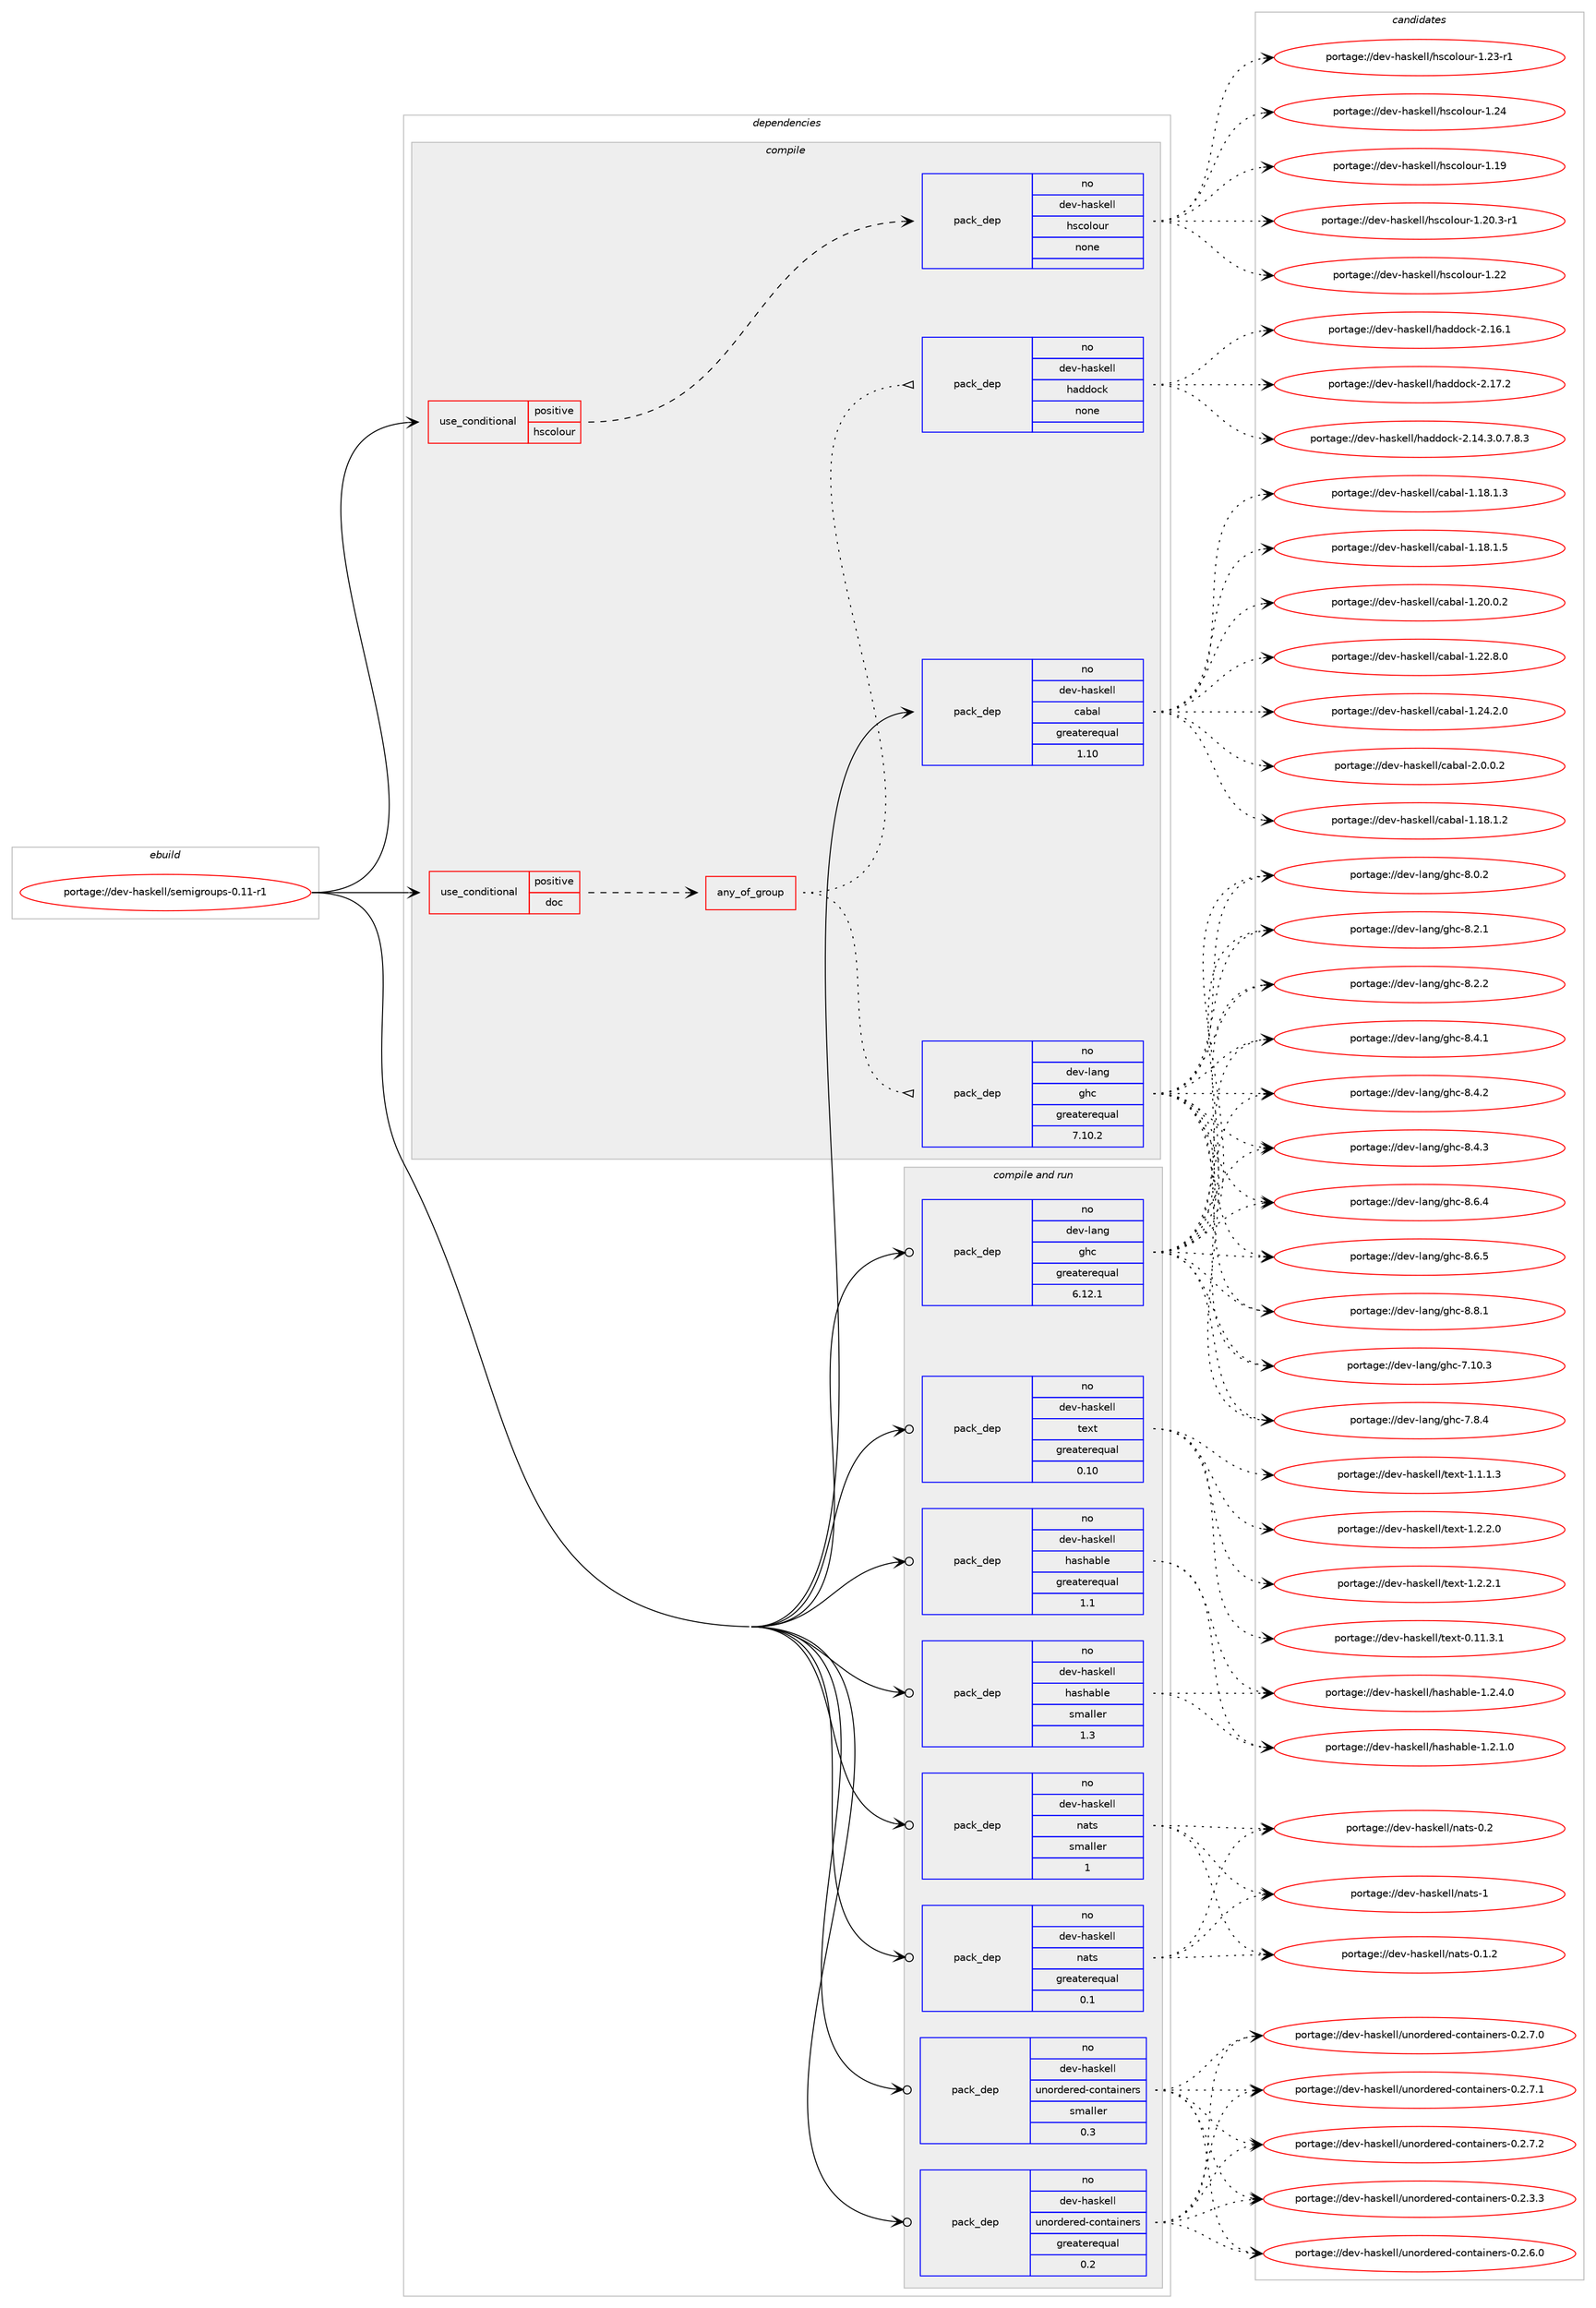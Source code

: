 digraph prolog {

# *************
# Graph options
# *************

newrank=true;
concentrate=true;
compound=true;
graph [rankdir=LR,fontname=Helvetica,fontsize=10,ranksep=1.5];#, ranksep=2.5, nodesep=0.2];
edge  [arrowhead=vee];
node  [fontname=Helvetica,fontsize=10];

# **********
# The ebuild
# **********

subgraph cluster_leftcol {
color=gray;
rank=same;
label=<<i>ebuild</i>>;
id [label="portage://dev-haskell/semigroups-0.11-r1", color=red, width=4, href="../dev-haskell/semigroups-0.11-r1.svg"];
}

# ****************
# The dependencies
# ****************

subgraph cluster_midcol {
color=gray;
label=<<i>dependencies</i>>;
subgraph cluster_compile {
fillcolor="#eeeeee";
style=filled;
label=<<i>compile</i>>;
subgraph cond16893 {
dependency78580 [label=<<TABLE BORDER="0" CELLBORDER="1" CELLSPACING="0" CELLPADDING="4"><TR><TD ROWSPAN="3" CELLPADDING="10">use_conditional</TD></TR><TR><TD>positive</TD></TR><TR><TD>doc</TD></TR></TABLE>>, shape=none, color=red];
subgraph any2280 {
dependency78581 [label=<<TABLE BORDER="0" CELLBORDER="1" CELLSPACING="0" CELLPADDING="4"><TR><TD CELLPADDING="10">any_of_group</TD></TR></TABLE>>, shape=none, color=red];subgraph pack59348 {
dependency78582 [label=<<TABLE BORDER="0" CELLBORDER="1" CELLSPACING="0" CELLPADDING="4" WIDTH="220"><TR><TD ROWSPAN="6" CELLPADDING="30">pack_dep</TD></TR><TR><TD WIDTH="110">no</TD></TR><TR><TD>dev-haskell</TD></TR><TR><TD>haddock</TD></TR><TR><TD>none</TD></TR><TR><TD></TD></TR></TABLE>>, shape=none, color=blue];
}
dependency78581:e -> dependency78582:w [weight=20,style="dotted",arrowhead="oinv"];
subgraph pack59349 {
dependency78583 [label=<<TABLE BORDER="0" CELLBORDER="1" CELLSPACING="0" CELLPADDING="4" WIDTH="220"><TR><TD ROWSPAN="6" CELLPADDING="30">pack_dep</TD></TR><TR><TD WIDTH="110">no</TD></TR><TR><TD>dev-lang</TD></TR><TR><TD>ghc</TD></TR><TR><TD>greaterequal</TD></TR><TR><TD>7.10.2</TD></TR></TABLE>>, shape=none, color=blue];
}
dependency78581:e -> dependency78583:w [weight=20,style="dotted",arrowhead="oinv"];
}
dependency78580:e -> dependency78581:w [weight=20,style="dashed",arrowhead="vee"];
}
id:e -> dependency78580:w [weight=20,style="solid",arrowhead="vee"];
subgraph cond16894 {
dependency78584 [label=<<TABLE BORDER="0" CELLBORDER="1" CELLSPACING="0" CELLPADDING="4"><TR><TD ROWSPAN="3" CELLPADDING="10">use_conditional</TD></TR><TR><TD>positive</TD></TR><TR><TD>hscolour</TD></TR></TABLE>>, shape=none, color=red];
subgraph pack59350 {
dependency78585 [label=<<TABLE BORDER="0" CELLBORDER="1" CELLSPACING="0" CELLPADDING="4" WIDTH="220"><TR><TD ROWSPAN="6" CELLPADDING="30">pack_dep</TD></TR><TR><TD WIDTH="110">no</TD></TR><TR><TD>dev-haskell</TD></TR><TR><TD>hscolour</TD></TR><TR><TD>none</TD></TR><TR><TD></TD></TR></TABLE>>, shape=none, color=blue];
}
dependency78584:e -> dependency78585:w [weight=20,style="dashed",arrowhead="vee"];
}
id:e -> dependency78584:w [weight=20,style="solid",arrowhead="vee"];
subgraph pack59351 {
dependency78586 [label=<<TABLE BORDER="0" CELLBORDER="1" CELLSPACING="0" CELLPADDING="4" WIDTH="220"><TR><TD ROWSPAN="6" CELLPADDING="30">pack_dep</TD></TR><TR><TD WIDTH="110">no</TD></TR><TR><TD>dev-haskell</TD></TR><TR><TD>cabal</TD></TR><TR><TD>greaterequal</TD></TR><TR><TD>1.10</TD></TR></TABLE>>, shape=none, color=blue];
}
id:e -> dependency78586:w [weight=20,style="solid",arrowhead="vee"];
}
subgraph cluster_compileandrun {
fillcolor="#eeeeee";
style=filled;
label=<<i>compile and run</i>>;
subgraph pack59352 {
dependency78587 [label=<<TABLE BORDER="0" CELLBORDER="1" CELLSPACING="0" CELLPADDING="4" WIDTH="220"><TR><TD ROWSPAN="6" CELLPADDING="30">pack_dep</TD></TR><TR><TD WIDTH="110">no</TD></TR><TR><TD>dev-haskell</TD></TR><TR><TD>hashable</TD></TR><TR><TD>greaterequal</TD></TR><TR><TD>1.1</TD></TR></TABLE>>, shape=none, color=blue];
}
id:e -> dependency78587:w [weight=20,style="solid",arrowhead="odotvee"];
subgraph pack59353 {
dependency78588 [label=<<TABLE BORDER="0" CELLBORDER="1" CELLSPACING="0" CELLPADDING="4" WIDTH="220"><TR><TD ROWSPAN="6" CELLPADDING="30">pack_dep</TD></TR><TR><TD WIDTH="110">no</TD></TR><TR><TD>dev-haskell</TD></TR><TR><TD>hashable</TD></TR><TR><TD>smaller</TD></TR><TR><TD>1.3</TD></TR></TABLE>>, shape=none, color=blue];
}
id:e -> dependency78588:w [weight=20,style="solid",arrowhead="odotvee"];
subgraph pack59354 {
dependency78589 [label=<<TABLE BORDER="0" CELLBORDER="1" CELLSPACING="0" CELLPADDING="4" WIDTH="220"><TR><TD ROWSPAN="6" CELLPADDING="30">pack_dep</TD></TR><TR><TD WIDTH="110">no</TD></TR><TR><TD>dev-haskell</TD></TR><TR><TD>nats</TD></TR><TR><TD>greaterequal</TD></TR><TR><TD>0.1</TD></TR></TABLE>>, shape=none, color=blue];
}
id:e -> dependency78589:w [weight=20,style="solid",arrowhead="odotvee"];
subgraph pack59355 {
dependency78590 [label=<<TABLE BORDER="0" CELLBORDER="1" CELLSPACING="0" CELLPADDING="4" WIDTH="220"><TR><TD ROWSPAN="6" CELLPADDING="30">pack_dep</TD></TR><TR><TD WIDTH="110">no</TD></TR><TR><TD>dev-haskell</TD></TR><TR><TD>nats</TD></TR><TR><TD>smaller</TD></TR><TR><TD>1</TD></TR></TABLE>>, shape=none, color=blue];
}
id:e -> dependency78590:w [weight=20,style="solid",arrowhead="odotvee"];
subgraph pack59356 {
dependency78591 [label=<<TABLE BORDER="0" CELLBORDER="1" CELLSPACING="0" CELLPADDING="4" WIDTH="220"><TR><TD ROWSPAN="6" CELLPADDING="30">pack_dep</TD></TR><TR><TD WIDTH="110">no</TD></TR><TR><TD>dev-haskell</TD></TR><TR><TD>text</TD></TR><TR><TD>greaterequal</TD></TR><TR><TD>0.10</TD></TR></TABLE>>, shape=none, color=blue];
}
id:e -> dependency78591:w [weight=20,style="solid",arrowhead="odotvee"];
subgraph pack59357 {
dependency78592 [label=<<TABLE BORDER="0" CELLBORDER="1" CELLSPACING="0" CELLPADDING="4" WIDTH="220"><TR><TD ROWSPAN="6" CELLPADDING="30">pack_dep</TD></TR><TR><TD WIDTH="110">no</TD></TR><TR><TD>dev-haskell</TD></TR><TR><TD>unordered-containers</TD></TR><TR><TD>greaterequal</TD></TR><TR><TD>0.2</TD></TR></TABLE>>, shape=none, color=blue];
}
id:e -> dependency78592:w [weight=20,style="solid",arrowhead="odotvee"];
subgraph pack59358 {
dependency78593 [label=<<TABLE BORDER="0" CELLBORDER="1" CELLSPACING="0" CELLPADDING="4" WIDTH="220"><TR><TD ROWSPAN="6" CELLPADDING="30">pack_dep</TD></TR><TR><TD WIDTH="110">no</TD></TR><TR><TD>dev-haskell</TD></TR><TR><TD>unordered-containers</TD></TR><TR><TD>smaller</TD></TR><TR><TD>0.3</TD></TR></TABLE>>, shape=none, color=blue];
}
id:e -> dependency78593:w [weight=20,style="solid",arrowhead="odotvee"];
subgraph pack59359 {
dependency78594 [label=<<TABLE BORDER="0" CELLBORDER="1" CELLSPACING="0" CELLPADDING="4" WIDTH="220"><TR><TD ROWSPAN="6" CELLPADDING="30">pack_dep</TD></TR><TR><TD WIDTH="110">no</TD></TR><TR><TD>dev-lang</TD></TR><TR><TD>ghc</TD></TR><TR><TD>greaterequal</TD></TR><TR><TD>6.12.1</TD></TR></TABLE>>, shape=none, color=blue];
}
id:e -> dependency78594:w [weight=20,style="solid",arrowhead="odotvee"];
}
subgraph cluster_run {
fillcolor="#eeeeee";
style=filled;
label=<<i>run</i>>;
}
}

# **************
# The candidates
# **************

subgraph cluster_choices {
rank=same;
color=gray;
label=<<i>candidates</i>>;

subgraph choice59348 {
color=black;
nodesep=1;
choiceportage1001011184510497115107101108108471049710010011199107455046495246514648465546564651 [label="portage://dev-haskell/haddock-2.14.3.0.7.8.3", color=red, width=4,href="../dev-haskell/haddock-2.14.3.0.7.8.3.svg"];
choiceportage100101118451049711510710110810847104971001001119910745504649544649 [label="portage://dev-haskell/haddock-2.16.1", color=red, width=4,href="../dev-haskell/haddock-2.16.1.svg"];
choiceportage100101118451049711510710110810847104971001001119910745504649554650 [label="portage://dev-haskell/haddock-2.17.2", color=red, width=4,href="../dev-haskell/haddock-2.17.2.svg"];
dependency78582:e -> choiceportage1001011184510497115107101108108471049710010011199107455046495246514648465546564651:w [style=dotted,weight="100"];
dependency78582:e -> choiceportage100101118451049711510710110810847104971001001119910745504649544649:w [style=dotted,weight="100"];
dependency78582:e -> choiceportage100101118451049711510710110810847104971001001119910745504649554650:w [style=dotted,weight="100"];
}
subgraph choice59349 {
color=black;
nodesep=1;
choiceportage1001011184510897110103471031049945554649484651 [label="portage://dev-lang/ghc-7.10.3", color=red, width=4,href="../dev-lang/ghc-7.10.3.svg"];
choiceportage10010111845108971101034710310499455546564652 [label="portage://dev-lang/ghc-7.8.4", color=red, width=4,href="../dev-lang/ghc-7.8.4.svg"];
choiceportage10010111845108971101034710310499455646484650 [label="portage://dev-lang/ghc-8.0.2", color=red, width=4,href="../dev-lang/ghc-8.0.2.svg"];
choiceportage10010111845108971101034710310499455646504649 [label="portage://dev-lang/ghc-8.2.1", color=red, width=4,href="../dev-lang/ghc-8.2.1.svg"];
choiceportage10010111845108971101034710310499455646504650 [label="portage://dev-lang/ghc-8.2.2", color=red, width=4,href="../dev-lang/ghc-8.2.2.svg"];
choiceportage10010111845108971101034710310499455646524649 [label="portage://dev-lang/ghc-8.4.1", color=red, width=4,href="../dev-lang/ghc-8.4.1.svg"];
choiceportage10010111845108971101034710310499455646524650 [label="portage://dev-lang/ghc-8.4.2", color=red, width=4,href="../dev-lang/ghc-8.4.2.svg"];
choiceportage10010111845108971101034710310499455646524651 [label="portage://dev-lang/ghc-8.4.3", color=red, width=4,href="../dev-lang/ghc-8.4.3.svg"];
choiceportage10010111845108971101034710310499455646544652 [label="portage://dev-lang/ghc-8.6.4", color=red, width=4,href="../dev-lang/ghc-8.6.4.svg"];
choiceportage10010111845108971101034710310499455646544653 [label="portage://dev-lang/ghc-8.6.5", color=red, width=4,href="../dev-lang/ghc-8.6.5.svg"];
choiceportage10010111845108971101034710310499455646564649 [label="portage://dev-lang/ghc-8.8.1", color=red, width=4,href="../dev-lang/ghc-8.8.1.svg"];
dependency78583:e -> choiceportage1001011184510897110103471031049945554649484651:w [style=dotted,weight="100"];
dependency78583:e -> choiceportage10010111845108971101034710310499455546564652:w [style=dotted,weight="100"];
dependency78583:e -> choiceportage10010111845108971101034710310499455646484650:w [style=dotted,weight="100"];
dependency78583:e -> choiceportage10010111845108971101034710310499455646504649:w [style=dotted,weight="100"];
dependency78583:e -> choiceportage10010111845108971101034710310499455646504650:w [style=dotted,weight="100"];
dependency78583:e -> choiceportage10010111845108971101034710310499455646524649:w [style=dotted,weight="100"];
dependency78583:e -> choiceportage10010111845108971101034710310499455646524650:w [style=dotted,weight="100"];
dependency78583:e -> choiceportage10010111845108971101034710310499455646524651:w [style=dotted,weight="100"];
dependency78583:e -> choiceportage10010111845108971101034710310499455646544652:w [style=dotted,weight="100"];
dependency78583:e -> choiceportage10010111845108971101034710310499455646544653:w [style=dotted,weight="100"];
dependency78583:e -> choiceportage10010111845108971101034710310499455646564649:w [style=dotted,weight="100"];
}
subgraph choice59350 {
color=black;
nodesep=1;
choiceportage100101118451049711510710110810847104115991111081111171144549464957 [label="portage://dev-haskell/hscolour-1.19", color=red, width=4,href="../dev-haskell/hscolour-1.19.svg"];
choiceportage10010111845104971151071011081084710411599111108111117114454946504846514511449 [label="portage://dev-haskell/hscolour-1.20.3-r1", color=red, width=4,href="../dev-haskell/hscolour-1.20.3-r1.svg"];
choiceportage100101118451049711510710110810847104115991111081111171144549465050 [label="portage://dev-haskell/hscolour-1.22", color=red, width=4,href="../dev-haskell/hscolour-1.22.svg"];
choiceportage1001011184510497115107101108108471041159911110811111711445494650514511449 [label="portage://dev-haskell/hscolour-1.23-r1", color=red, width=4,href="../dev-haskell/hscolour-1.23-r1.svg"];
choiceportage100101118451049711510710110810847104115991111081111171144549465052 [label="portage://dev-haskell/hscolour-1.24", color=red, width=4,href="../dev-haskell/hscolour-1.24.svg"];
dependency78585:e -> choiceportage100101118451049711510710110810847104115991111081111171144549464957:w [style=dotted,weight="100"];
dependency78585:e -> choiceportage10010111845104971151071011081084710411599111108111117114454946504846514511449:w [style=dotted,weight="100"];
dependency78585:e -> choiceportage100101118451049711510710110810847104115991111081111171144549465050:w [style=dotted,weight="100"];
dependency78585:e -> choiceportage1001011184510497115107101108108471041159911110811111711445494650514511449:w [style=dotted,weight="100"];
dependency78585:e -> choiceportage100101118451049711510710110810847104115991111081111171144549465052:w [style=dotted,weight="100"];
}
subgraph choice59351 {
color=black;
nodesep=1;
choiceportage10010111845104971151071011081084799979897108454946495646494650 [label="portage://dev-haskell/cabal-1.18.1.2", color=red, width=4,href="../dev-haskell/cabal-1.18.1.2.svg"];
choiceportage10010111845104971151071011081084799979897108454946495646494651 [label="portage://dev-haskell/cabal-1.18.1.3", color=red, width=4,href="../dev-haskell/cabal-1.18.1.3.svg"];
choiceportage10010111845104971151071011081084799979897108454946495646494653 [label="portage://dev-haskell/cabal-1.18.1.5", color=red, width=4,href="../dev-haskell/cabal-1.18.1.5.svg"];
choiceportage10010111845104971151071011081084799979897108454946504846484650 [label="portage://dev-haskell/cabal-1.20.0.2", color=red, width=4,href="../dev-haskell/cabal-1.20.0.2.svg"];
choiceportage10010111845104971151071011081084799979897108454946505046564648 [label="portage://dev-haskell/cabal-1.22.8.0", color=red, width=4,href="../dev-haskell/cabal-1.22.8.0.svg"];
choiceportage10010111845104971151071011081084799979897108454946505246504648 [label="portage://dev-haskell/cabal-1.24.2.0", color=red, width=4,href="../dev-haskell/cabal-1.24.2.0.svg"];
choiceportage100101118451049711510710110810847999798971084550464846484650 [label="portage://dev-haskell/cabal-2.0.0.2", color=red, width=4,href="../dev-haskell/cabal-2.0.0.2.svg"];
dependency78586:e -> choiceportage10010111845104971151071011081084799979897108454946495646494650:w [style=dotted,weight="100"];
dependency78586:e -> choiceportage10010111845104971151071011081084799979897108454946495646494651:w [style=dotted,weight="100"];
dependency78586:e -> choiceportage10010111845104971151071011081084799979897108454946495646494653:w [style=dotted,weight="100"];
dependency78586:e -> choiceportage10010111845104971151071011081084799979897108454946504846484650:w [style=dotted,weight="100"];
dependency78586:e -> choiceportage10010111845104971151071011081084799979897108454946505046564648:w [style=dotted,weight="100"];
dependency78586:e -> choiceportage10010111845104971151071011081084799979897108454946505246504648:w [style=dotted,weight="100"];
dependency78586:e -> choiceportage100101118451049711510710110810847999798971084550464846484650:w [style=dotted,weight="100"];
}
subgraph choice59352 {
color=black;
nodesep=1;
choiceportage1001011184510497115107101108108471049711510497981081014549465046494648 [label="portage://dev-haskell/hashable-1.2.1.0", color=red, width=4,href="../dev-haskell/hashable-1.2.1.0.svg"];
choiceportage1001011184510497115107101108108471049711510497981081014549465046524648 [label="portage://dev-haskell/hashable-1.2.4.0", color=red, width=4,href="../dev-haskell/hashable-1.2.4.0.svg"];
dependency78587:e -> choiceportage1001011184510497115107101108108471049711510497981081014549465046494648:w [style=dotted,weight="100"];
dependency78587:e -> choiceportage1001011184510497115107101108108471049711510497981081014549465046524648:w [style=dotted,weight="100"];
}
subgraph choice59353 {
color=black;
nodesep=1;
choiceportage1001011184510497115107101108108471049711510497981081014549465046494648 [label="portage://dev-haskell/hashable-1.2.1.0", color=red, width=4,href="../dev-haskell/hashable-1.2.1.0.svg"];
choiceportage1001011184510497115107101108108471049711510497981081014549465046524648 [label="portage://dev-haskell/hashable-1.2.4.0", color=red, width=4,href="../dev-haskell/hashable-1.2.4.0.svg"];
dependency78588:e -> choiceportage1001011184510497115107101108108471049711510497981081014549465046494648:w [style=dotted,weight="100"];
dependency78588:e -> choiceportage1001011184510497115107101108108471049711510497981081014549465046524648:w [style=dotted,weight="100"];
}
subgraph choice59354 {
color=black;
nodesep=1;
choiceportage10010111845104971151071011081084711097116115454846494650 [label="portage://dev-haskell/nats-0.1.2", color=red, width=4,href="../dev-haskell/nats-0.1.2.svg"];
choiceportage1001011184510497115107101108108471109711611545484650 [label="portage://dev-haskell/nats-0.2", color=red, width=4,href="../dev-haskell/nats-0.2.svg"];
choiceportage100101118451049711510710110810847110971161154549 [label="portage://dev-haskell/nats-1", color=red, width=4,href="../dev-haskell/nats-1.svg"];
dependency78589:e -> choiceportage10010111845104971151071011081084711097116115454846494650:w [style=dotted,weight="100"];
dependency78589:e -> choiceportage1001011184510497115107101108108471109711611545484650:w [style=dotted,weight="100"];
dependency78589:e -> choiceportage100101118451049711510710110810847110971161154549:w [style=dotted,weight="100"];
}
subgraph choice59355 {
color=black;
nodesep=1;
choiceportage10010111845104971151071011081084711097116115454846494650 [label="portage://dev-haskell/nats-0.1.2", color=red, width=4,href="../dev-haskell/nats-0.1.2.svg"];
choiceportage1001011184510497115107101108108471109711611545484650 [label="portage://dev-haskell/nats-0.2", color=red, width=4,href="../dev-haskell/nats-0.2.svg"];
choiceportage100101118451049711510710110810847110971161154549 [label="portage://dev-haskell/nats-1", color=red, width=4,href="../dev-haskell/nats-1.svg"];
dependency78590:e -> choiceportage10010111845104971151071011081084711097116115454846494650:w [style=dotted,weight="100"];
dependency78590:e -> choiceportage1001011184510497115107101108108471109711611545484650:w [style=dotted,weight="100"];
dependency78590:e -> choiceportage100101118451049711510710110810847110971161154549:w [style=dotted,weight="100"];
}
subgraph choice59356 {
color=black;
nodesep=1;
choiceportage100101118451049711510710110810847116101120116454846494946514649 [label="portage://dev-haskell/text-0.11.3.1", color=red, width=4,href="../dev-haskell/text-0.11.3.1.svg"];
choiceportage1001011184510497115107101108108471161011201164549464946494651 [label="portage://dev-haskell/text-1.1.1.3", color=red, width=4,href="../dev-haskell/text-1.1.1.3.svg"];
choiceportage1001011184510497115107101108108471161011201164549465046504648 [label="portage://dev-haskell/text-1.2.2.0", color=red, width=4,href="../dev-haskell/text-1.2.2.0.svg"];
choiceportage1001011184510497115107101108108471161011201164549465046504649 [label="portage://dev-haskell/text-1.2.2.1", color=red, width=4,href="../dev-haskell/text-1.2.2.1.svg"];
dependency78591:e -> choiceportage100101118451049711510710110810847116101120116454846494946514649:w [style=dotted,weight="100"];
dependency78591:e -> choiceportage1001011184510497115107101108108471161011201164549464946494651:w [style=dotted,weight="100"];
dependency78591:e -> choiceportage1001011184510497115107101108108471161011201164549465046504648:w [style=dotted,weight="100"];
dependency78591:e -> choiceportage1001011184510497115107101108108471161011201164549465046504649:w [style=dotted,weight="100"];
}
subgraph choice59357 {
color=black;
nodesep=1;
choiceportage1001011184510497115107101108108471171101111141001011141011004599111110116971051101011141154548465046514651 [label="portage://dev-haskell/unordered-containers-0.2.3.3", color=red, width=4,href="../dev-haskell/unordered-containers-0.2.3.3.svg"];
choiceportage1001011184510497115107101108108471171101111141001011141011004599111110116971051101011141154548465046544648 [label="portage://dev-haskell/unordered-containers-0.2.6.0", color=red, width=4,href="../dev-haskell/unordered-containers-0.2.6.0.svg"];
choiceportage1001011184510497115107101108108471171101111141001011141011004599111110116971051101011141154548465046554648 [label="portage://dev-haskell/unordered-containers-0.2.7.0", color=red, width=4,href="../dev-haskell/unordered-containers-0.2.7.0.svg"];
choiceportage1001011184510497115107101108108471171101111141001011141011004599111110116971051101011141154548465046554649 [label="portage://dev-haskell/unordered-containers-0.2.7.1", color=red, width=4,href="../dev-haskell/unordered-containers-0.2.7.1.svg"];
choiceportage1001011184510497115107101108108471171101111141001011141011004599111110116971051101011141154548465046554650 [label="portage://dev-haskell/unordered-containers-0.2.7.2", color=red, width=4,href="../dev-haskell/unordered-containers-0.2.7.2.svg"];
dependency78592:e -> choiceportage1001011184510497115107101108108471171101111141001011141011004599111110116971051101011141154548465046514651:w [style=dotted,weight="100"];
dependency78592:e -> choiceportage1001011184510497115107101108108471171101111141001011141011004599111110116971051101011141154548465046544648:w [style=dotted,weight="100"];
dependency78592:e -> choiceportage1001011184510497115107101108108471171101111141001011141011004599111110116971051101011141154548465046554648:w [style=dotted,weight="100"];
dependency78592:e -> choiceportage1001011184510497115107101108108471171101111141001011141011004599111110116971051101011141154548465046554649:w [style=dotted,weight="100"];
dependency78592:e -> choiceportage1001011184510497115107101108108471171101111141001011141011004599111110116971051101011141154548465046554650:w [style=dotted,weight="100"];
}
subgraph choice59358 {
color=black;
nodesep=1;
choiceportage1001011184510497115107101108108471171101111141001011141011004599111110116971051101011141154548465046514651 [label="portage://dev-haskell/unordered-containers-0.2.3.3", color=red, width=4,href="../dev-haskell/unordered-containers-0.2.3.3.svg"];
choiceportage1001011184510497115107101108108471171101111141001011141011004599111110116971051101011141154548465046544648 [label="portage://dev-haskell/unordered-containers-0.2.6.0", color=red, width=4,href="../dev-haskell/unordered-containers-0.2.6.0.svg"];
choiceportage1001011184510497115107101108108471171101111141001011141011004599111110116971051101011141154548465046554648 [label="portage://dev-haskell/unordered-containers-0.2.7.0", color=red, width=4,href="../dev-haskell/unordered-containers-0.2.7.0.svg"];
choiceportage1001011184510497115107101108108471171101111141001011141011004599111110116971051101011141154548465046554649 [label="portage://dev-haskell/unordered-containers-0.2.7.1", color=red, width=4,href="../dev-haskell/unordered-containers-0.2.7.1.svg"];
choiceportage1001011184510497115107101108108471171101111141001011141011004599111110116971051101011141154548465046554650 [label="portage://dev-haskell/unordered-containers-0.2.7.2", color=red, width=4,href="../dev-haskell/unordered-containers-0.2.7.2.svg"];
dependency78593:e -> choiceportage1001011184510497115107101108108471171101111141001011141011004599111110116971051101011141154548465046514651:w [style=dotted,weight="100"];
dependency78593:e -> choiceportage1001011184510497115107101108108471171101111141001011141011004599111110116971051101011141154548465046544648:w [style=dotted,weight="100"];
dependency78593:e -> choiceportage1001011184510497115107101108108471171101111141001011141011004599111110116971051101011141154548465046554648:w [style=dotted,weight="100"];
dependency78593:e -> choiceportage1001011184510497115107101108108471171101111141001011141011004599111110116971051101011141154548465046554649:w [style=dotted,weight="100"];
dependency78593:e -> choiceportage1001011184510497115107101108108471171101111141001011141011004599111110116971051101011141154548465046554650:w [style=dotted,weight="100"];
}
subgraph choice59359 {
color=black;
nodesep=1;
choiceportage1001011184510897110103471031049945554649484651 [label="portage://dev-lang/ghc-7.10.3", color=red, width=4,href="../dev-lang/ghc-7.10.3.svg"];
choiceportage10010111845108971101034710310499455546564652 [label="portage://dev-lang/ghc-7.8.4", color=red, width=4,href="../dev-lang/ghc-7.8.4.svg"];
choiceportage10010111845108971101034710310499455646484650 [label="portage://dev-lang/ghc-8.0.2", color=red, width=4,href="../dev-lang/ghc-8.0.2.svg"];
choiceportage10010111845108971101034710310499455646504649 [label="portage://dev-lang/ghc-8.2.1", color=red, width=4,href="../dev-lang/ghc-8.2.1.svg"];
choiceportage10010111845108971101034710310499455646504650 [label="portage://dev-lang/ghc-8.2.2", color=red, width=4,href="../dev-lang/ghc-8.2.2.svg"];
choiceportage10010111845108971101034710310499455646524649 [label="portage://dev-lang/ghc-8.4.1", color=red, width=4,href="../dev-lang/ghc-8.4.1.svg"];
choiceportage10010111845108971101034710310499455646524650 [label="portage://dev-lang/ghc-8.4.2", color=red, width=4,href="../dev-lang/ghc-8.4.2.svg"];
choiceportage10010111845108971101034710310499455646524651 [label="portage://dev-lang/ghc-8.4.3", color=red, width=4,href="../dev-lang/ghc-8.4.3.svg"];
choiceportage10010111845108971101034710310499455646544652 [label="portage://dev-lang/ghc-8.6.4", color=red, width=4,href="../dev-lang/ghc-8.6.4.svg"];
choiceportage10010111845108971101034710310499455646544653 [label="portage://dev-lang/ghc-8.6.5", color=red, width=4,href="../dev-lang/ghc-8.6.5.svg"];
choiceportage10010111845108971101034710310499455646564649 [label="portage://dev-lang/ghc-8.8.1", color=red, width=4,href="../dev-lang/ghc-8.8.1.svg"];
dependency78594:e -> choiceportage1001011184510897110103471031049945554649484651:w [style=dotted,weight="100"];
dependency78594:e -> choiceportage10010111845108971101034710310499455546564652:w [style=dotted,weight="100"];
dependency78594:e -> choiceportage10010111845108971101034710310499455646484650:w [style=dotted,weight="100"];
dependency78594:e -> choiceportage10010111845108971101034710310499455646504649:w [style=dotted,weight="100"];
dependency78594:e -> choiceportage10010111845108971101034710310499455646504650:w [style=dotted,weight="100"];
dependency78594:e -> choiceportage10010111845108971101034710310499455646524649:w [style=dotted,weight="100"];
dependency78594:e -> choiceportage10010111845108971101034710310499455646524650:w [style=dotted,weight="100"];
dependency78594:e -> choiceportage10010111845108971101034710310499455646524651:w [style=dotted,weight="100"];
dependency78594:e -> choiceportage10010111845108971101034710310499455646544652:w [style=dotted,weight="100"];
dependency78594:e -> choiceportage10010111845108971101034710310499455646544653:w [style=dotted,weight="100"];
dependency78594:e -> choiceportage10010111845108971101034710310499455646564649:w [style=dotted,weight="100"];
}
}

}
